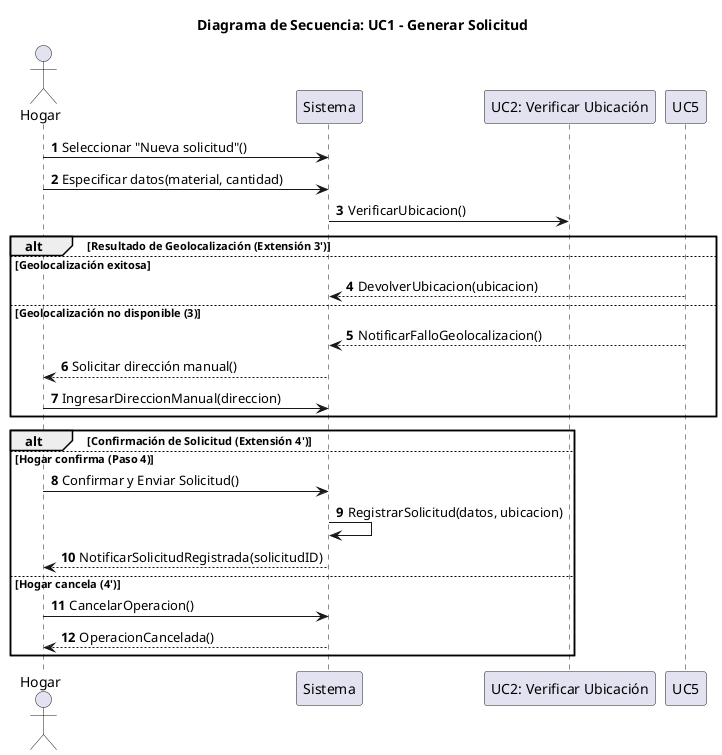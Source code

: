 @startuml
autonumber
title "Diagrama de Secuencia: UC1 - Generar Solicitud"

' --- Actores y Participantes ---
actor "Hogar" as Hogar
participant "Sistema" as Sistema
participant "UC2: Verificar Ubicación" as UC2

' --- Flujo ---

' 1. El Hogar selecciona la opción
Hogar -> Sistema: Seleccionar "Nueva solicitud"()


' 2. El Hogar especifica el tipo de material
Hogar -> Sistema: Especificar datos(material, cantidad)

' 3. El sistema invoca el caso de uso UC2 "Verificar Ubicación"
Sistema -> UC2: VerificarUbicacion()


alt Resultado de Geolocalización (Extensión 3')
    else Geolocalización exitosa
        UC5 --> Sistema: DevolverUbicacion(ubicacion)
    else Geolocalización no disponible (3)
        UC5 --> Sistema: NotificarFalloGeolocalizacion()
        deactivate UC5
        Sistema --> Hogar: Solicitar dirección manual()
        Hogar -> Sistema: IngresarDireccionManual(direccion)
end

alt Confirmación de Solicitud (Extensión 4')
    else Hogar confirma (Paso 4)
        Hogar -> Sistema: Confirmar y Enviar Solicitud()
        ' 5. El sistema registra la solicitud y notifica
        Sistema -> Sistema: RegistrarSolicitud(datos, ubicacion)
        Sistema --> Hogar: NotificarSolicitudRegistrada(solicitudID)
    else Hogar cancela (4')
        Hogar -> Sistema: CancelarOperacion()
        Sistema --> Hogar: OperacionCancelada()
end

@enduml